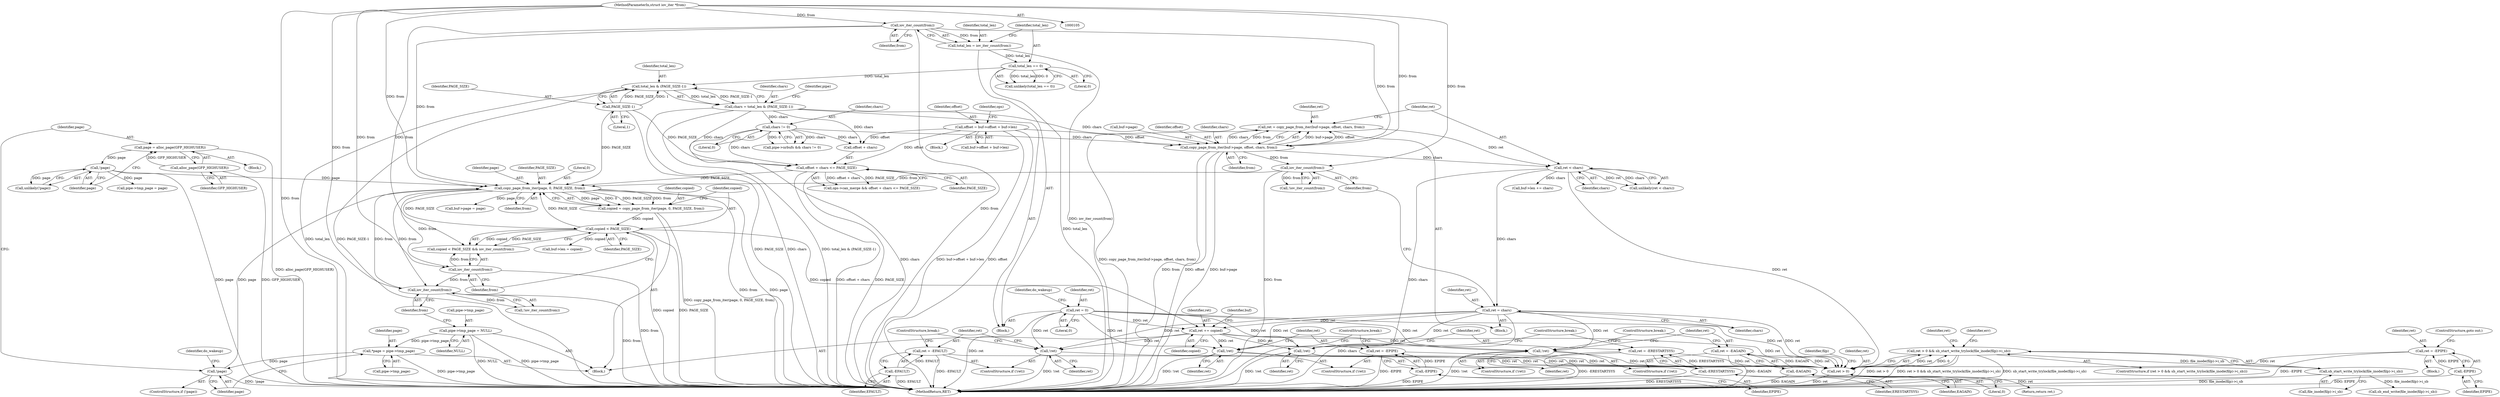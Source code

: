 digraph "0_linux_f0d1bec9d58d4c038d0ac958c9af82be6eb18045_1@API" {
"1000530" [label="(Call,ret > 0 && sb_start_write_trylock(file_inode(filp)->i_sb))"];
"1000531" [label="(Call,ret > 0)"];
"1000460" [label="(Call,ret = -EAGAIN)"];
"1000462" [label="(Call,-EAGAIN)"];
"1000376" [label="(Call,!ret)"];
"1000383" [label="(Call,ret += copied)"];
"1000369" [label="(Call,copied < PAGE_SIZE)"];
"1000359" [label="(Call,copied = copy_page_from_iter(page, 0, PAGE_SIZE, from))"];
"1000361" [label="(Call,copy_page_from_iter(page, 0, PAGE_SIZE, from))"];
"1000336" [label="(Call,!page)"];
"1000329" [label="(Call,*page = pipe->tmp_page)"];
"1000433" [label="(Call,pipe->tmp_page = NULL)"];
"1000345" [label="(Call,!page)"];
"1000339" [label="(Call,page = alloc_page(GFP_HIGHUSER))"];
"1000341" [label="(Call,alloc_page(GFP_HIGHUSER))"];
"1000163" [label="(Call,PAGE_SIZE-1)"];
"1000222" [label="(Call,offset + chars <= PAGE_SIZE)"];
"1000208" [label="(Call,offset = buf->offset + buf->len)"];
"1000171" [label="(Call,chars != 0)"];
"1000159" [label="(Call,chars = total_len & (PAGE_SIZE-1))"];
"1000161" [label="(Call,total_len & (PAGE_SIZE-1))"];
"1000137" [label="(Call,total_len == 0)"];
"1000130" [label="(Call,total_len = iov_iter_count(from))"];
"1000132" [label="(Call,iov_iter_count(from))"];
"1000107" [label="(MethodParameterIn,struct iov_iter *from)"];
"1000440" [label="(Call,iov_iter_count(from))"];
"1000372" [label="(Call,iov_iter_count(from))"];
"1000270" [label="(Call,iov_iter_count(from))"];
"1000239" [label="(Call,copy_page_from_iter(buf->page, offset, chars, from))"];
"1000122" [label="(Call,ret = 0)"];
"1000265" [label="(Call,ret = chars)"];
"1000248" [label="(Call,ret < chars)"];
"1000237" [label="(Call,ret = copy_page_from_iter(buf->page, offset, chars, from))"];
"1000458" [label="(Call,!ret)"];
"1000154" [label="(Call,ret = -EPIPE)"];
"1000156" [label="(Call,-EPIPE)"];
"1000378" [label="(Call,ret = -EFAULT)"];
"1000380" [label="(Call,-EFAULT)"];
"1000472" [label="(Call,ret = -ERESTARTSYS)"];
"1000474" [label="(Call,-ERESTARTSYS)"];
"1000287" [label="(Call,!ret)"];
"1000470" [label="(Call,!ret)"];
"1000289" [label="(Call,ret = -EPIPE)"];
"1000291" [label="(Call,-EPIPE)"];
"1000534" [label="(Call,sb_start_write_trylock(file_inode(filp)->i_sb))"];
"1000369" [label="(Call,copied < PAGE_SIZE)"];
"1000157" [label="(Identifier,EPIPE)"];
"1000441" [label="(Identifier,from)"];
"1000137" [label="(Call,total_len == 0)"];
"1000362" [label="(Identifier,page)"];
"1000471" [label="(Identifier,ret)"];
"1000227" [label="(Block,)"];
"1000472" [label="(Call,ret = -ERESTARTSYS)"];
"1000239" [label="(Call,copy_page_from_iter(buf->page, offset, chars, from))"];
"1000385" [label="(Identifier,copied)"];
"1000133" [label="(Identifier,from)"];
"1000165" [label="(Literal,1)"];
"1000340" [label="(Identifier,page)"];
"1000174" [label="(Block,)"];
"1000537" [label="(Identifier,filp)"];
"1000368" [label="(Call,copied < PAGE_SIZE && iov_iter_count(from))"];
"1000555" [label="(Return,return ret;)"];
"1000345" [label="(Call,!page)"];
"1000209" [label="(Identifier,offset)"];
"1000124" [label="(Literal,0)"];
"1000247" [label="(Call,unlikely(ret < chars))"];
"1000469" [label="(ControlStructure,if (!ret))"];
"1000341" [label="(Call,alloc_page(GFP_HIGHUSER))"];
"1000339" [label="(Call,page = alloc_page(GFP_HIGHUSER))"];
"1000534" [label="(Call,sb_start_write_trylock(file_inode(filp)->i_sb))"];
"1000462" [label="(Call,-EAGAIN)"];
"1000208" [label="(Call,offset = buf->offset + buf->len)"];
"1000173" [label="(Literal,0)"];
"1000108" [label="(Block,)"];
"1000459" [label="(Identifier,ret)"];
"1000474" [label="(Call,-ERESTARTSYS)"];
"1000139" [label="(Literal,0)"];
"1000218" [label="(Call,ops->can_merge && offset + chars <= PAGE_SIZE)"];
"1000223" [label="(Call,offset + chars)"];
"1000162" [label="(Identifier,total_len)"];
"1000532" [label="(Identifier,ret)"];
"1000402" [label="(Call,buf->len = copied)"];
"1000138" [label="(Identifier,total_len)"];
"1000383" [label="(Call,ret += copied)"];
"1000360" [label="(Identifier,copied)"];
"1000388" [label="(Identifier,buf)"];
"1000542" [label="(Identifier,err)"];
"1000169" [label="(Identifier,pipe)"];
"1000160" [label="(Identifier,chars)"];
"1000531" [label="(Call,ret > 0)"];
"1000167" [label="(Call,pipe->nrbufs && chars != 0)"];
"1000461" [label="(Identifier,ret)"];
"1000346" [label="(Identifier,page)"];
"1000338" [label="(Block,)"];
"1000123" [label="(Identifier,ret)"];
"1000260" [label="(Call,buf->len += chars)"];
"1000245" [label="(Identifier,from)"];
"1000161" [label="(Call,total_len & (PAGE_SIZE-1))"];
"1000437" [label="(Identifier,NULL)"];
"1000127" [label="(Identifier,do_wakeup)"];
"1000376" [label="(Call,!ret)"];
"1000365" [label="(Identifier,from)"];
"1000164" [label="(Identifier,PAGE_SIZE)"];
"1000476" [label="(ControlStructure,break;)"];
"1000237" [label="(Call,ret = copy_page_from_iter(buf->page, offset, chars, from))"];
"1000156" [label="(Call,-EPIPE)"];
"1000359" [label="(Call,copied = copy_page_from_iter(page, 0, PAGE_SIZE, from))"];
"1000375" [label="(ControlStructure,if (!ret))"];
"1000473" [label="(Identifier,ret)"];
"1000550" [label="(Call,sb_end_write(file_inode(filp)->i_sb))"];
"1000377" [label="(Identifier,ret)"];
"1000379" [label="(Identifier,ret)"];
"1000364" [label="(Identifier,PAGE_SIZE)"];
"1000158" [label="(ControlStructure,goto out;)"];
"1000460" [label="(Call,ret = -EAGAIN)"];
"1000373" [label="(Identifier,from)"];
"1000171" [label="(Call,chars != 0)"];
"1000351" [label="(Call,pipe->tmp_page = page)"];
"1000155" [label="(Identifier,ret)"];
"1000149" [label="(Block,)"];
"1000122" [label="(Call,ret = 0)"];
"1000249" [label="(Identifier,ret)"];
"1000210" [label="(Call,buf->offset + buf->len)"];
"1000330" [label="(Identifier,page)"];
"1000154" [label="(Call,ret = -EPIPE)"];
"1000130" [label="(Call,total_len = iov_iter_count(from))"];
"1000288" [label="(Identifier,ret)"];
"1000270" [label="(Call,iov_iter_count(from))"];
"1000344" [label="(Call,unlikely(!page))"];
"1000530" [label="(Call,ret > 0 && sb_start_write_trylock(file_inode(filp)->i_sb))"];
"1000380" [label="(Call,-EFAULT)"];
"1000470" [label="(Call,!ret)"];
"1000290" [label="(Identifier,ret)"];
"1000240" [label="(Call,buf->page)"];
"1000243" [label="(Identifier,offset)"];
"1000248" [label="(Call,ret < chars)"];
"1000305" [label="(Block,)"];
"1000361" [label="(Call,copy_page_from_iter(page, 0, PAGE_SIZE, from))"];
"1000163" [label="(Call,PAGE_SIZE-1)"];
"1000159" [label="(Call,chars = total_len & (PAGE_SIZE-1))"];
"1000458" [label="(Call,!ret)"];
"1000463" [label="(Identifier,EAGAIN)"];
"1000336" [label="(Call,!page)"];
"1000238" [label="(Identifier,ret)"];
"1000372" [label="(Call,iov_iter_count(from))"];
"1000342" [label="(Identifier,GFP_HIGHUSER)"];
"1000381" [label="(Identifier,EFAULT)"];
"1000440" [label="(Call,iov_iter_count(from))"];
"1000337" [label="(Identifier,page)"];
"1000434" [label="(Call,pipe->tmp_page)"];
"1000370" [label="(Identifier,copied)"];
"1000386" [label="(Call,buf->page = page)"];
"1000267" [label="(Identifier,chars)"];
"1000384" [label="(Identifier,ret)"];
"1000271" [label="(Identifier,from)"];
"1000266" [label="(Identifier,ret)"];
"1000292" [label="(Identifier,EPIPE)"];
"1000286" [label="(ControlStructure,if (!ret))"];
"1000136" [label="(Call,unlikely(total_len == 0))"];
"1000329" [label="(Call,*page = pipe->tmp_page)"];
"1000172" [label="(Identifier,chars)"];
"1000226" [label="(Identifier,PAGE_SIZE)"];
"1000433" [label="(Call,pipe->tmp_page = NULL)"];
"1000439" [label="(Call,!iov_iter_count(from))"];
"1000107" [label="(MethodParameterIn,struct iov_iter *from)"];
"1000475" [label="(Identifier,ERESTARTSYS)"];
"1000132" [label="(Call,iov_iter_count(from))"];
"1000289" [label="(Call,ret = -EPIPE)"];
"1000357" [label="(Identifier,do_wakeup)"];
"1000464" [label="(ControlStructure,break;)"];
"1000535" [label="(Call,file_inode(filp)->i_sb)"];
"1000533" [label="(Literal,0)"];
"1000131" [label="(Identifier,total_len)"];
"1000220" [label="(Identifier,ops)"];
"1000287" [label="(Call,!ret)"];
"1000371" [label="(Identifier,PAGE_SIZE)"];
"1000293" [label="(ControlStructure,break;)"];
"1000382" [label="(ControlStructure,break;)"];
"1000291" [label="(Call,-EPIPE)"];
"1000331" [label="(Call,pipe->tmp_page)"];
"1000244" [label="(Identifier,chars)"];
"1000556" [label="(Identifier,ret)"];
"1000363" [label="(Literal,0)"];
"1000222" [label="(Call,offset + chars <= PAGE_SIZE)"];
"1000378" [label="(Call,ret = -EFAULT)"];
"1000557" [label="(MethodReturn,RET)"];
"1000250" [label="(Identifier,chars)"];
"1000529" [label="(ControlStructure,if (ret > 0 && sb_start_write_trylock(file_inode(filp)->i_sb)))"];
"1000269" [label="(Call,!iov_iter_count(from))"];
"1000265" [label="(Call,ret = chars)"];
"1000457" [label="(ControlStructure,if (!ret))"];
"1000335" [label="(ControlStructure,if (!page))"];
"1000530" -> "1000529"  [label="AST: "];
"1000530" -> "1000531"  [label="CFG: "];
"1000530" -> "1000534"  [label="CFG: "];
"1000531" -> "1000530"  [label="AST: "];
"1000534" -> "1000530"  [label="AST: "];
"1000542" -> "1000530"  [label="CFG: "];
"1000556" -> "1000530"  [label="CFG: "];
"1000530" -> "1000557"  [label="DDG: ret > 0"];
"1000530" -> "1000557"  [label="DDG: ret > 0 && sb_start_write_trylock(file_inode(filp)->i_sb)"];
"1000530" -> "1000557"  [label="DDG: sb_start_write_trylock(file_inode(filp)->i_sb)"];
"1000531" -> "1000530"  [label="DDG: ret"];
"1000531" -> "1000530"  [label="DDG: 0"];
"1000534" -> "1000530"  [label="DDG: file_inode(filp)->i_sb"];
"1000531" -> "1000533"  [label="CFG: "];
"1000532" -> "1000531"  [label="AST: "];
"1000533" -> "1000531"  [label="AST: "];
"1000537" -> "1000531"  [label="CFG: "];
"1000531" -> "1000557"  [label="DDG: ret"];
"1000460" -> "1000531"  [label="DDG: ret"];
"1000376" -> "1000531"  [label="DDG: ret"];
"1000458" -> "1000531"  [label="DDG: ret"];
"1000122" -> "1000531"  [label="DDG: ret"];
"1000154" -> "1000531"  [label="DDG: ret"];
"1000378" -> "1000531"  [label="DDG: ret"];
"1000265" -> "1000531"  [label="DDG: ret"];
"1000472" -> "1000531"  [label="DDG: ret"];
"1000287" -> "1000531"  [label="DDG: ret"];
"1000470" -> "1000531"  [label="DDG: ret"];
"1000248" -> "1000531"  [label="DDG: ret"];
"1000289" -> "1000531"  [label="DDG: ret"];
"1000383" -> "1000531"  [label="DDG: ret"];
"1000531" -> "1000555"  [label="DDG: ret"];
"1000460" -> "1000457"  [label="AST: "];
"1000460" -> "1000462"  [label="CFG: "];
"1000461" -> "1000460"  [label="AST: "];
"1000462" -> "1000460"  [label="AST: "];
"1000464" -> "1000460"  [label="CFG: "];
"1000460" -> "1000557"  [label="DDG: -EAGAIN"];
"1000462" -> "1000460"  [label="DDG: EAGAIN"];
"1000462" -> "1000463"  [label="CFG: "];
"1000463" -> "1000462"  [label="AST: "];
"1000462" -> "1000557"  [label="DDG: EAGAIN"];
"1000376" -> "1000375"  [label="AST: "];
"1000376" -> "1000377"  [label="CFG: "];
"1000377" -> "1000376"  [label="AST: "];
"1000379" -> "1000376"  [label="CFG: "];
"1000382" -> "1000376"  [label="CFG: "];
"1000376" -> "1000557"  [label="DDG: !ret"];
"1000383" -> "1000376"  [label="DDG: ret"];
"1000122" -> "1000376"  [label="DDG: ret"];
"1000265" -> "1000376"  [label="DDG: ret"];
"1000383" -> "1000305"  [label="AST: "];
"1000383" -> "1000385"  [label="CFG: "];
"1000384" -> "1000383"  [label="AST: "];
"1000385" -> "1000383"  [label="AST: "];
"1000388" -> "1000383"  [label="CFG: "];
"1000383" -> "1000287"  [label="DDG: ret"];
"1000369" -> "1000383"  [label="DDG: copied"];
"1000122" -> "1000383"  [label="DDG: ret"];
"1000265" -> "1000383"  [label="DDG: ret"];
"1000383" -> "1000458"  [label="DDG: ret"];
"1000383" -> "1000470"  [label="DDG: ret"];
"1000369" -> "1000368"  [label="AST: "];
"1000369" -> "1000371"  [label="CFG: "];
"1000370" -> "1000369"  [label="AST: "];
"1000371" -> "1000369"  [label="AST: "];
"1000373" -> "1000369"  [label="CFG: "];
"1000368" -> "1000369"  [label="CFG: "];
"1000369" -> "1000557"  [label="DDG: copied"];
"1000369" -> "1000557"  [label="DDG: PAGE_SIZE"];
"1000369" -> "1000361"  [label="DDG: PAGE_SIZE"];
"1000369" -> "1000368"  [label="DDG: copied"];
"1000369" -> "1000368"  [label="DDG: PAGE_SIZE"];
"1000359" -> "1000369"  [label="DDG: copied"];
"1000361" -> "1000369"  [label="DDG: PAGE_SIZE"];
"1000369" -> "1000402"  [label="DDG: copied"];
"1000359" -> "1000305"  [label="AST: "];
"1000359" -> "1000361"  [label="CFG: "];
"1000360" -> "1000359"  [label="AST: "];
"1000361" -> "1000359"  [label="AST: "];
"1000370" -> "1000359"  [label="CFG: "];
"1000359" -> "1000557"  [label="DDG: copy_page_from_iter(page, 0, PAGE_SIZE, from)"];
"1000361" -> "1000359"  [label="DDG: page"];
"1000361" -> "1000359"  [label="DDG: 0"];
"1000361" -> "1000359"  [label="DDG: PAGE_SIZE"];
"1000361" -> "1000359"  [label="DDG: from"];
"1000361" -> "1000365"  [label="CFG: "];
"1000362" -> "1000361"  [label="AST: "];
"1000363" -> "1000361"  [label="AST: "];
"1000364" -> "1000361"  [label="AST: "];
"1000365" -> "1000361"  [label="AST: "];
"1000361" -> "1000557"  [label="DDG: from"];
"1000361" -> "1000557"  [label="DDG: page"];
"1000336" -> "1000361"  [label="DDG: page"];
"1000345" -> "1000361"  [label="DDG: page"];
"1000163" -> "1000361"  [label="DDG: PAGE_SIZE"];
"1000222" -> "1000361"  [label="DDG: PAGE_SIZE"];
"1000132" -> "1000361"  [label="DDG: from"];
"1000440" -> "1000361"  [label="DDG: from"];
"1000270" -> "1000361"  [label="DDG: from"];
"1000107" -> "1000361"  [label="DDG: from"];
"1000361" -> "1000372"  [label="DDG: from"];
"1000361" -> "1000386"  [label="DDG: page"];
"1000361" -> "1000440"  [label="DDG: from"];
"1000336" -> "1000335"  [label="AST: "];
"1000336" -> "1000337"  [label="CFG: "];
"1000337" -> "1000336"  [label="AST: "];
"1000340" -> "1000336"  [label="CFG: "];
"1000357" -> "1000336"  [label="CFG: "];
"1000336" -> "1000557"  [label="DDG: !page"];
"1000329" -> "1000336"  [label="DDG: page"];
"1000329" -> "1000305"  [label="AST: "];
"1000329" -> "1000331"  [label="CFG: "];
"1000330" -> "1000329"  [label="AST: "];
"1000331" -> "1000329"  [label="AST: "];
"1000337" -> "1000329"  [label="CFG: "];
"1000329" -> "1000557"  [label="DDG: pipe->tmp_page"];
"1000433" -> "1000329"  [label="DDG: pipe->tmp_page"];
"1000433" -> "1000305"  [label="AST: "];
"1000433" -> "1000437"  [label="CFG: "];
"1000434" -> "1000433"  [label="AST: "];
"1000437" -> "1000433"  [label="AST: "];
"1000441" -> "1000433"  [label="CFG: "];
"1000433" -> "1000557"  [label="DDG: NULL"];
"1000433" -> "1000557"  [label="DDG: pipe->tmp_page"];
"1000345" -> "1000344"  [label="AST: "];
"1000345" -> "1000346"  [label="CFG: "];
"1000346" -> "1000345"  [label="AST: "];
"1000344" -> "1000345"  [label="CFG: "];
"1000345" -> "1000557"  [label="DDG: page"];
"1000345" -> "1000344"  [label="DDG: page"];
"1000339" -> "1000345"  [label="DDG: page"];
"1000345" -> "1000351"  [label="DDG: page"];
"1000339" -> "1000338"  [label="AST: "];
"1000339" -> "1000341"  [label="CFG: "];
"1000340" -> "1000339"  [label="AST: "];
"1000341" -> "1000339"  [label="AST: "];
"1000346" -> "1000339"  [label="CFG: "];
"1000339" -> "1000557"  [label="DDG: alloc_page(GFP_HIGHUSER)"];
"1000341" -> "1000339"  [label="DDG: GFP_HIGHUSER"];
"1000341" -> "1000342"  [label="CFG: "];
"1000342" -> "1000341"  [label="AST: "];
"1000341" -> "1000557"  [label="DDG: GFP_HIGHUSER"];
"1000163" -> "1000161"  [label="AST: "];
"1000163" -> "1000165"  [label="CFG: "];
"1000164" -> "1000163"  [label="AST: "];
"1000165" -> "1000163"  [label="AST: "];
"1000161" -> "1000163"  [label="CFG: "];
"1000163" -> "1000557"  [label="DDG: PAGE_SIZE"];
"1000163" -> "1000161"  [label="DDG: PAGE_SIZE"];
"1000163" -> "1000161"  [label="DDG: 1"];
"1000163" -> "1000222"  [label="DDG: PAGE_SIZE"];
"1000222" -> "1000218"  [label="AST: "];
"1000222" -> "1000226"  [label="CFG: "];
"1000223" -> "1000222"  [label="AST: "];
"1000226" -> "1000222"  [label="AST: "];
"1000218" -> "1000222"  [label="CFG: "];
"1000222" -> "1000557"  [label="DDG: offset + chars"];
"1000222" -> "1000557"  [label="DDG: PAGE_SIZE"];
"1000222" -> "1000218"  [label="DDG: offset + chars"];
"1000222" -> "1000218"  [label="DDG: PAGE_SIZE"];
"1000208" -> "1000222"  [label="DDG: offset"];
"1000171" -> "1000222"  [label="DDG: chars"];
"1000159" -> "1000222"  [label="DDG: chars"];
"1000208" -> "1000174"  [label="AST: "];
"1000208" -> "1000210"  [label="CFG: "];
"1000209" -> "1000208"  [label="AST: "];
"1000210" -> "1000208"  [label="AST: "];
"1000220" -> "1000208"  [label="CFG: "];
"1000208" -> "1000557"  [label="DDG: offset"];
"1000208" -> "1000557"  [label="DDG: buf->offset + buf->len"];
"1000208" -> "1000223"  [label="DDG: offset"];
"1000208" -> "1000239"  [label="DDG: offset"];
"1000171" -> "1000167"  [label="AST: "];
"1000171" -> "1000173"  [label="CFG: "];
"1000172" -> "1000171"  [label="AST: "];
"1000173" -> "1000171"  [label="AST: "];
"1000167" -> "1000171"  [label="CFG: "];
"1000171" -> "1000557"  [label="DDG: chars"];
"1000171" -> "1000167"  [label="DDG: chars"];
"1000171" -> "1000167"  [label="DDG: 0"];
"1000159" -> "1000171"  [label="DDG: chars"];
"1000171" -> "1000223"  [label="DDG: chars"];
"1000171" -> "1000239"  [label="DDG: chars"];
"1000159" -> "1000108"  [label="AST: "];
"1000159" -> "1000161"  [label="CFG: "];
"1000160" -> "1000159"  [label="AST: "];
"1000161" -> "1000159"  [label="AST: "];
"1000169" -> "1000159"  [label="CFG: "];
"1000159" -> "1000557"  [label="DDG: chars"];
"1000159" -> "1000557"  [label="DDG: total_len & (PAGE_SIZE-1)"];
"1000161" -> "1000159"  [label="DDG: total_len"];
"1000161" -> "1000159"  [label="DDG: PAGE_SIZE-1"];
"1000159" -> "1000223"  [label="DDG: chars"];
"1000159" -> "1000239"  [label="DDG: chars"];
"1000162" -> "1000161"  [label="AST: "];
"1000161" -> "1000557"  [label="DDG: PAGE_SIZE-1"];
"1000161" -> "1000557"  [label="DDG: total_len"];
"1000137" -> "1000161"  [label="DDG: total_len"];
"1000137" -> "1000136"  [label="AST: "];
"1000137" -> "1000139"  [label="CFG: "];
"1000138" -> "1000137"  [label="AST: "];
"1000139" -> "1000137"  [label="AST: "];
"1000136" -> "1000137"  [label="CFG: "];
"1000137" -> "1000557"  [label="DDG: total_len"];
"1000137" -> "1000136"  [label="DDG: total_len"];
"1000137" -> "1000136"  [label="DDG: 0"];
"1000130" -> "1000137"  [label="DDG: total_len"];
"1000130" -> "1000108"  [label="AST: "];
"1000130" -> "1000132"  [label="CFG: "];
"1000131" -> "1000130"  [label="AST: "];
"1000132" -> "1000130"  [label="AST: "];
"1000138" -> "1000130"  [label="CFG: "];
"1000130" -> "1000557"  [label="DDG: iov_iter_count(from)"];
"1000132" -> "1000130"  [label="DDG: from"];
"1000132" -> "1000133"  [label="CFG: "];
"1000133" -> "1000132"  [label="AST: "];
"1000132" -> "1000557"  [label="DDG: from"];
"1000107" -> "1000132"  [label="DDG: from"];
"1000132" -> "1000239"  [label="DDG: from"];
"1000132" -> "1000368"  [label="DDG: from"];
"1000107" -> "1000105"  [label="AST: "];
"1000107" -> "1000557"  [label="DDG: from"];
"1000107" -> "1000239"  [label="DDG: from"];
"1000107" -> "1000270"  [label="DDG: from"];
"1000107" -> "1000372"  [label="DDG: from"];
"1000107" -> "1000440"  [label="DDG: from"];
"1000440" -> "1000439"  [label="AST: "];
"1000440" -> "1000441"  [label="CFG: "];
"1000441" -> "1000440"  [label="AST: "];
"1000439" -> "1000440"  [label="CFG: "];
"1000440" -> "1000557"  [label="DDG: from"];
"1000440" -> "1000439"  [label="DDG: from"];
"1000372" -> "1000440"  [label="DDG: from"];
"1000372" -> "1000368"  [label="AST: "];
"1000372" -> "1000373"  [label="CFG: "];
"1000373" -> "1000372"  [label="AST: "];
"1000368" -> "1000372"  [label="CFG: "];
"1000372" -> "1000557"  [label="DDG: from"];
"1000372" -> "1000368"  [label="DDG: from"];
"1000270" -> "1000269"  [label="AST: "];
"1000270" -> "1000271"  [label="CFG: "];
"1000271" -> "1000270"  [label="AST: "];
"1000269" -> "1000270"  [label="CFG: "];
"1000270" -> "1000557"  [label="DDG: from"];
"1000270" -> "1000269"  [label="DDG: from"];
"1000239" -> "1000270"  [label="DDG: from"];
"1000239" -> "1000237"  [label="AST: "];
"1000239" -> "1000245"  [label="CFG: "];
"1000240" -> "1000239"  [label="AST: "];
"1000243" -> "1000239"  [label="AST: "];
"1000244" -> "1000239"  [label="AST: "];
"1000245" -> "1000239"  [label="AST: "];
"1000237" -> "1000239"  [label="CFG: "];
"1000239" -> "1000557"  [label="DDG: buf->page"];
"1000239" -> "1000557"  [label="DDG: from"];
"1000239" -> "1000557"  [label="DDG: offset"];
"1000239" -> "1000237"  [label="DDG: buf->page"];
"1000239" -> "1000237"  [label="DDG: offset"];
"1000239" -> "1000237"  [label="DDG: chars"];
"1000239" -> "1000237"  [label="DDG: from"];
"1000239" -> "1000248"  [label="DDG: chars"];
"1000122" -> "1000108"  [label="AST: "];
"1000122" -> "1000124"  [label="CFG: "];
"1000123" -> "1000122"  [label="AST: "];
"1000124" -> "1000122"  [label="AST: "];
"1000127" -> "1000122"  [label="CFG: "];
"1000122" -> "1000557"  [label="DDG: ret"];
"1000122" -> "1000287"  [label="DDG: ret"];
"1000122" -> "1000458"  [label="DDG: ret"];
"1000122" -> "1000470"  [label="DDG: ret"];
"1000265" -> "1000227"  [label="AST: "];
"1000265" -> "1000267"  [label="CFG: "];
"1000266" -> "1000265"  [label="AST: "];
"1000267" -> "1000265"  [label="AST: "];
"1000271" -> "1000265"  [label="CFG: "];
"1000265" -> "1000557"  [label="DDG: chars"];
"1000248" -> "1000265"  [label="DDG: chars"];
"1000265" -> "1000287"  [label="DDG: ret"];
"1000265" -> "1000458"  [label="DDG: ret"];
"1000265" -> "1000470"  [label="DDG: ret"];
"1000248" -> "1000247"  [label="AST: "];
"1000248" -> "1000250"  [label="CFG: "];
"1000249" -> "1000248"  [label="AST: "];
"1000250" -> "1000248"  [label="AST: "];
"1000247" -> "1000248"  [label="CFG: "];
"1000248" -> "1000557"  [label="DDG: chars"];
"1000248" -> "1000247"  [label="DDG: ret"];
"1000248" -> "1000247"  [label="DDG: chars"];
"1000237" -> "1000248"  [label="DDG: ret"];
"1000248" -> "1000260"  [label="DDG: chars"];
"1000237" -> "1000227"  [label="AST: "];
"1000238" -> "1000237"  [label="AST: "];
"1000249" -> "1000237"  [label="CFG: "];
"1000237" -> "1000557"  [label="DDG: copy_page_from_iter(buf->page, offset, chars, from)"];
"1000458" -> "1000457"  [label="AST: "];
"1000458" -> "1000459"  [label="CFG: "];
"1000459" -> "1000458"  [label="AST: "];
"1000461" -> "1000458"  [label="CFG: "];
"1000464" -> "1000458"  [label="CFG: "];
"1000458" -> "1000557"  [label="DDG: !ret"];
"1000154" -> "1000149"  [label="AST: "];
"1000154" -> "1000156"  [label="CFG: "];
"1000155" -> "1000154"  [label="AST: "];
"1000156" -> "1000154"  [label="AST: "];
"1000158" -> "1000154"  [label="CFG: "];
"1000154" -> "1000557"  [label="DDG: -EPIPE"];
"1000156" -> "1000154"  [label="DDG: EPIPE"];
"1000156" -> "1000157"  [label="CFG: "];
"1000157" -> "1000156"  [label="AST: "];
"1000156" -> "1000557"  [label="DDG: EPIPE"];
"1000378" -> "1000375"  [label="AST: "];
"1000378" -> "1000380"  [label="CFG: "];
"1000379" -> "1000378"  [label="AST: "];
"1000380" -> "1000378"  [label="AST: "];
"1000382" -> "1000378"  [label="CFG: "];
"1000378" -> "1000557"  [label="DDG: -EFAULT"];
"1000380" -> "1000378"  [label="DDG: EFAULT"];
"1000380" -> "1000381"  [label="CFG: "];
"1000381" -> "1000380"  [label="AST: "];
"1000380" -> "1000557"  [label="DDG: EFAULT"];
"1000472" -> "1000469"  [label="AST: "];
"1000472" -> "1000474"  [label="CFG: "];
"1000473" -> "1000472"  [label="AST: "];
"1000474" -> "1000472"  [label="AST: "];
"1000476" -> "1000472"  [label="CFG: "];
"1000472" -> "1000557"  [label="DDG: -ERESTARTSYS"];
"1000474" -> "1000472"  [label="DDG: ERESTARTSYS"];
"1000474" -> "1000475"  [label="CFG: "];
"1000475" -> "1000474"  [label="AST: "];
"1000474" -> "1000557"  [label="DDG: ERESTARTSYS"];
"1000287" -> "1000286"  [label="AST: "];
"1000287" -> "1000288"  [label="CFG: "];
"1000288" -> "1000287"  [label="AST: "];
"1000290" -> "1000287"  [label="CFG: "];
"1000293" -> "1000287"  [label="CFG: "];
"1000287" -> "1000557"  [label="DDG: !ret"];
"1000470" -> "1000469"  [label="AST: "];
"1000470" -> "1000471"  [label="CFG: "];
"1000471" -> "1000470"  [label="AST: "];
"1000473" -> "1000470"  [label="CFG: "];
"1000476" -> "1000470"  [label="CFG: "];
"1000470" -> "1000557"  [label="DDG: !ret"];
"1000289" -> "1000286"  [label="AST: "];
"1000289" -> "1000291"  [label="CFG: "];
"1000290" -> "1000289"  [label="AST: "];
"1000291" -> "1000289"  [label="AST: "];
"1000293" -> "1000289"  [label="CFG: "];
"1000289" -> "1000557"  [label="DDG: -EPIPE"];
"1000291" -> "1000289"  [label="DDG: EPIPE"];
"1000291" -> "1000292"  [label="CFG: "];
"1000292" -> "1000291"  [label="AST: "];
"1000291" -> "1000557"  [label="DDG: EPIPE"];
"1000534" -> "1000535"  [label="CFG: "];
"1000535" -> "1000534"  [label="AST: "];
"1000534" -> "1000557"  [label="DDG: file_inode(filp)->i_sb"];
"1000534" -> "1000550"  [label="DDG: file_inode(filp)->i_sb"];
}
